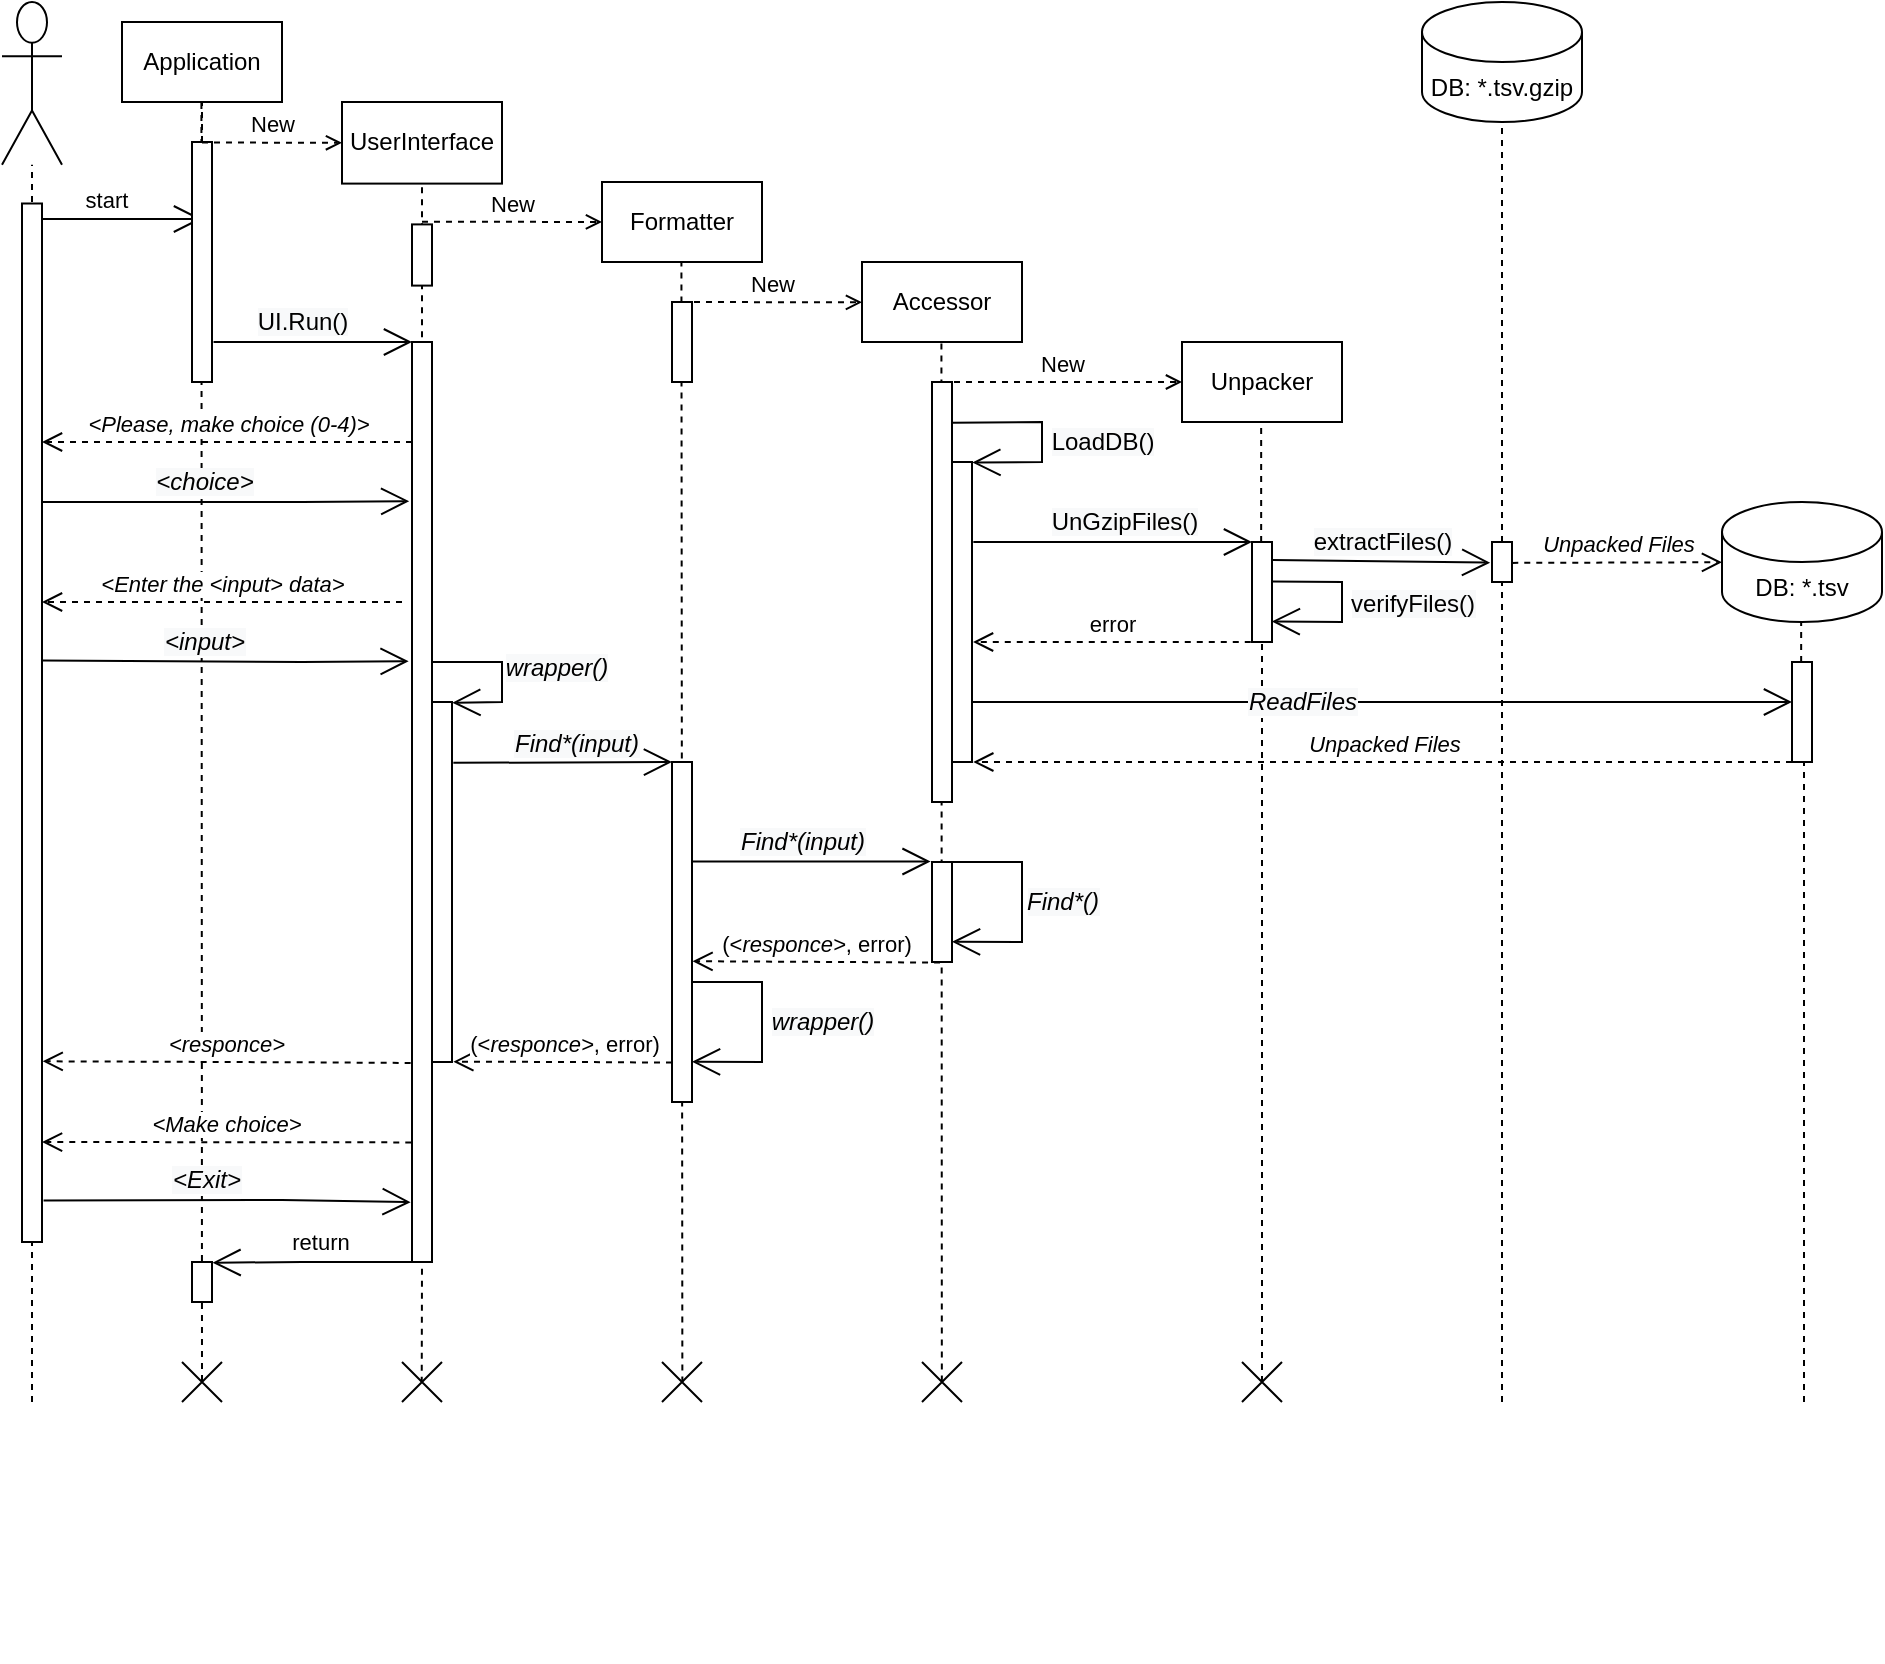 <mxfile version="20.5.3" type="device"><diagram id="kgpKYQtTHZ0yAKxKKP6v" name="Page-1"><mxGraphModel dx="1704" dy="729" grid="1" gridSize="10" guides="1" tooltips="1" connect="1" arrows="1" fold="1" page="1" pageScale="1" pageWidth="850" pageHeight="1100" math="0" shadow="0"><root><mxCell id="0"/><mxCell id="1" parent="0"/><mxCell id="r3PQ8u8xw6UdMDpeLEao-5" value="" style="group" parent="1" vertex="1" connectable="0"><mxGeometry x="10" y="10" width="30" height="620" as="geometry"/></mxCell><mxCell id="r3PQ8u8xw6UdMDpeLEao-3" value="" style="endArrow=none;dashed=1;html=1;rounded=0;" parent="r3PQ8u8xw6UdMDpeLEao-5" target="r3PQ8u8xw6UdMDpeLEao-1" edge="1"><mxGeometry width="50" height="50" relative="1" as="geometry"><mxPoint x="15" y="700" as="sourcePoint"/><mxPoint x="120" y="203.438" as="targetPoint"/></mxGeometry></mxCell><mxCell id="r3PQ8u8xw6UdMDpeLEao-1" value="" style="shape=umlActor;verticalLabelPosition=bottom;verticalAlign=top;html=1;outlineConnect=0;" parent="r3PQ8u8xw6UdMDpeLEao-5" vertex="1"><mxGeometry width="30" height="81.375" as="geometry"/></mxCell><mxCell id="iWbw-CY75pxOvuQ1NQPH-33" value="" style="endArrow=open;endFill=1;endSize=12;html=1;rounded=0;" edge="1" parent="r3PQ8u8xw6UdMDpeLEao-5"><mxGeometry width="160" relative="1" as="geometry"><mxPoint x="20" y="108.5" as="sourcePoint"/><mxPoint x="100" y="108.5" as="targetPoint"/></mxGeometry></mxCell><mxCell id="iWbw-CY75pxOvuQ1NQPH-34" value="start" style="edgeLabel;html=1;align=center;verticalAlign=middle;resizable=0;points=[];" vertex="1" connectable="0" parent="iWbw-CY75pxOvuQ1NQPH-33"><mxGeometry x="-0.196" y="2" relative="1" as="geometry"><mxPoint y="-8" as="offset"/></mxGeometry></mxCell><mxCell id="iWbw-CY75pxOvuQ1NQPH-36" value="" style="html=1;points=[];perimeter=orthogonalPerimeter;" vertex="1" parent="r3PQ8u8xw6UdMDpeLEao-5"><mxGeometry x="10" y="100.75" width="10" height="519.25" as="geometry"/></mxCell><mxCell id="r3PQ8u8xw6UdMDpeLEao-22" value="" style="group" parent="1" vertex="1" connectable="0"><mxGeometry x="860" y="300" width="80" height="540" as="geometry"/></mxCell><mxCell id="r3PQ8u8xw6UdMDpeLEao-21" value="" style="endArrow=none;dashed=1;html=1;rounded=0;startArrow=none;" parent="r3PQ8u8xw6UdMDpeLEao-22" source="r3PQ8u8xw6UdMDpeLEao-34" edge="1"><mxGeometry width="50" height="50" relative="1" as="geometry"><mxPoint x="49.58" y="460.0" as="sourcePoint"/><mxPoint x="49.58" y="20" as="targetPoint"/></mxGeometry></mxCell><mxCell id="r3PQ8u8xw6UdMDpeLEao-44" value="" style="group" parent="r3PQ8u8xw6UdMDpeLEao-22" vertex="1" connectable="0"><mxGeometry width="80" height="540" as="geometry"/></mxCell><mxCell id="r3PQ8u8xw6UdMDpeLEao-17" value="DB: *.tsv" style="shape=cylinder3;whiteSpace=wrap;html=1;boundedLbl=1;backgroundOutline=1;size=15;" parent="r3PQ8u8xw6UdMDpeLEao-44" vertex="1"><mxGeometry x="10" y="-40" width="80" height="60" as="geometry"/></mxCell><mxCell id="r3PQ8u8xw6UdMDpeLEao-34" value="" style="html=1;points=[];perimeter=orthogonalPerimeter;" parent="r3PQ8u8xw6UdMDpeLEao-44" vertex="1"><mxGeometry x="45" y="40" width="10" height="50" as="geometry"/></mxCell><mxCell id="r3PQ8u8xw6UdMDpeLEao-35" value="" style="endArrow=none;dashed=1;html=1;rounded=0;" parent="r3PQ8u8xw6UdMDpeLEao-44" target="r3PQ8u8xw6UdMDpeLEao-34" edge="1"><mxGeometry width="50" height="50" relative="1" as="geometry"><mxPoint x="51" y="410" as="sourcePoint"/><mxPoint x="849.58" y="40" as="targetPoint"/></mxGeometry></mxCell><mxCell id="r3PQ8u8xw6UdMDpeLEao-23" value="" style="group" parent="1" vertex="1" connectable="0"><mxGeometry x="720" y="70" width="80" height="530" as="geometry"/></mxCell><mxCell id="r3PQ8u8xw6UdMDpeLEao-33" value="" style="html=1;points=[];perimeter=orthogonalPerimeter;" parent="r3PQ8u8xw6UdMDpeLEao-23" vertex="1"><mxGeometry x="35" y="210" width="10" height="20" as="geometry"/></mxCell><mxCell id="r3PQ8u8xw6UdMDpeLEao-41" value="" style="endArrow=none;dashed=1;html=1;rounded=0;startArrow=none;" parent="r3PQ8u8xw6UdMDpeLEao-23" target="r3PQ8u8xw6UdMDpeLEao-33" edge="1"><mxGeometry width="50" height="50" relative="1" as="geometry"><mxPoint x="40" y="640" as="sourcePoint"/><mxPoint x="719.58" y="80" as="targetPoint"/></mxGeometry></mxCell><mxCell id="r3PQ8u8xw6UdMDpeLEao-26" value="" style="group" parent="1" vertex="1" connectable="0"><mxGeometry x="310" y="100" width="80" height="490" as="geometry"/></mxCell><mxCell id="r3PQ8u8xw6UdMDpeLEao-7" value="Formatter" style="rounded=0;whiteSpace=wrap;html=1;" parent="r3PQ8u8xw6UdMDpeLEao-26" vertex="1"><mxGeometry width="80" height="40" as="geometry"/></mxCell><mxCell id="r3PQ8u8xw6UdMDpeLEao-13" value="" style="endArrow=none;dashed=1;html=1;rounded=0;startArrow=none;exitX=0.509;exitY=0.51;exitDx=0;exitDy=0;exitPerimeter=0;" parent="r3PQ8u8xw6UdMDpeLEao-26" source="r3PQ8u8xw6UdMDpeLEao-50" edge="1"><mxGeometry width="50" height="50" relative="1" as="geometry"><mxPoint x="39.71" y="480" as="sourcePoint"/><mxPoint x="39.71" y="40" as="targetPoint"/></mxGeometry></mxCell><mxCell id="r3PQ8u8xw6UdMDpeLEao-28" value="" style="html=1;points=[];perimeter=orthogonalPerimeter;" parent="r3PQ8u8xw6UdMDpeLEao-26" vertex="1"><mxGeometry x="35" y="60" width="10" height="40" as="geometry"/></mxCell><mxCell id="iWbw-CY75pxOvuQ1NQPH-71" value="" style="html=1;points=[];perimeter=orthogonalPerimeter;" vertex="1" parent="r3PQ8u8xw6UdMDpeLEao-26"><mxGeometry x="35" y="290" width="10" height="170" as="geometry"/></mxCell><mxCell id="iWbw-CY75pxOvuQ1NQPH-89" value="" style="endArrow=open;endFill=1;endSize=12;html=1;rounded=0;entryX=1;entryY=0.798;entryDx=0;entryDy=0;entryPerimeter=0;" edge="1" parent="r3PQ8u8xw6UdMDpeLEao-26"><mxGeometry width="160" relative="1" as="geometry"><mxPoint x="45" y="400" as="sourcePoint"/><mxPoint x="45" y="439.9" as="targetPoint"/><Array as="points"><mxPoint x="80" y="400"/><mxPoint x="80" y="440"/></Array></mxGeometry></mxCell><mxCell id="iWbw-CY75pxOvuQ1NQPH-90" value="&lt;div style=&quot;text-align: left;&quot;&gt;&lt;span style=&quot;font-size: 12px; background-color: rgb(248, 249, 250);&quot;&gt;&lt;i&gt;wrapper()&lt;/i&gt;&lt;/span&gt;&lt;/div&gt;" style="edgeLabel;html=1;align=center;verticalAlign=middle;resizable=0;points=[];" vertex="1" connectable="0" parent="iWbw-CY75pxOvuQ1NQPH-89"><mxGeometry x="-0.197" relative="1" as="geometry"><mxPoint x="30" y="11" as="offset"/></mxGeometry></mxCell><mxCell id="iWbw-CY75pxOvuQ1NQPH-99" value="(&amp;lt;&lt;i&gt;responce&amp;gt;&lt;/i&gt;, error)" style="html=1;verticalAlign=bottom;endArrow=open;dashed=1;endSize=8;rounded=0;exitX=0.403;exitY=1.006;exitDx=0;exitDy=0;exitPerimeter=0;entryX=1.067;entryY=0.999;entryDx=0;entryDy=0;entryPerimeter=0;" edge="1" parent="r3PQ8u8xw6UdMDpeLEao-26" target="iWbw-CY75pxOvuQ1NQPH-81"><mxGeometry relative="1" as="geometry"><mxPoint x="35" y="440.304" as="sourcePoint"/><mxPoint x="-80" y="440.01" as="targetPoint"/><Array as="points"><mxPoint x="-14.03" y="439.998"/></Array></mxGeometry></mxCell><mxCell id="r3PQ8u8xw6UdMDpeLEao-61" value="New" style="html=1;verticalAlign=bottom;labelBackgroundColor=none;endArrow=open;endFill=0;dashed=1;rounded=0;" parent="1" edge="1"><mxGeometry width="160" relative="1" as="geometry"><mxPoint x="220" y="119.83" as="sourcePoint"/><mxPoint x="310" y="120" as="targetPoint"/></mxGeometry></mxCell><mxCell id="r3PQ8u8xw6UdMDpeLEao-63" value="New" style="html=1;verticalAlign=bottom;labelBackgroundColor=none;endArrow=open;endFill=0;dashed=1;rounded=0;" parent="1" edge="1"><mxGeometry width="160" relative="1" as="geometry"><mxPoint x="350" y="160" as="sourcePoint"/><mxPoint x="440" y="160.17" as="targetPoint"/></mxGeometry></mxCell><mxCell id="r3PQ8u8xw6UdMDpeLEao-64" value="" style="group" parent="1" vertex="1" connectable="0"><mxGeometry x="440" y="140" width="120" height="490" as="geometry"/></mxCell><mxCell id="r3PQ8u8xw6UdMDpeLEao-25" value="" style="group" parent="r3PQ8u8xw6UdMDpeLEao-64" vertex="1" connectable="0"><mxGeometry width="120" height="480" as="geometry"/></mxCell><mxCell id="r3PQ8u8xw6UdMDpeLEao-8" value="Accessor" style="rounded=0;whiteSpace=wrap;html=1;" parent="r3PQ8u8xw6UdMDpeLEao-25" vertex="1"><mxGeometry width="80" height="40" as="geometry"/></mxCell><mxCell id="r3PQ8u8xw6UdMDpeLEao-14" value="" style="endArrow=none;dashed=1;html=1;rounded=0;startArrow=none;exitX=0.496;exitY=0.486;exitDx=0;exitDy=0;exitPerimeter=0;" parent="r3PQ8u8xw6UdMDpeLEao-25" edge="1" source="r3PQ8u8xw6UdMDpeLEao-55"><mxGeometry width="50" height="50" relative="1" as="geometry"><mxPoint x="40" y="400" as="sourcePoint"/><mxPoint x="39.71" y="40" as="targetPoint"/></mxGeometry></mxCell><mxCell id="r3PQ8u8xw6UdMDpeLEao-29" value="" style="html=1;points=[];perimeter=orthogonalPerimeter;" parent="r3PQ8u8xw6UdMDpeLEao-25" vertex="1"><mxGeometry x="35" y="60" width="10" height="210" as="geometry"/></mxCell><mxCell id="iWbw-CY75pxOvuQ1NQPH-22" value="" style="group" vertex="1" connectable="0" parent="r3PQ8u8xw6UdMDpeLEao-25"><mxGeometry x="45" y="80" width="45" height="170" as="geometry"/></mxCell><mxCell id="r3PQ8u8xw6UdMDpeLEao-77" value="" style="html=1;points=[];perimeter=orthogonalPerimeter;" parent="iWbw-CY75pxOvuQ1NQPH-22" vertex="1"><mxGeometry y="20" width="10" height="150" as="geometry"/></mxCell><mxCell id="r3PQ8u8xw6UdMDpeLEao-75" value="" style="endArrow=open;endFill=1;endSize=12;html=1;rounded=0;exitX=1;exitY=0.097;exitDx=0;exitDy=0;exitPerimeter=0;entryX=1.019;entryY=0.002;entryDx=0;entryDy=0;entryPerimeter=0;" parent="iWbw-CY75pxOvuQ1NQPH-22" source="r3PQ8u8xw6UdMDpeLEao-29" target="r3PQ8u8xw6UdMDpeLEao-77" edge="1"><mxGeometry width="160" relative="1" as="geometry"><mxPoint x="5.0" y="-5.684e-14" as="sourcePoint"/><mxPoint x="15" y="30" as="targetPoint"/><Array as="points"><mxPoint x="45"/><mxPoint x="45" y="20"/></Array></mxGeometry></mxCell><mxCell id="r3PQ8u8xw6UdMDpeLEao-76" value="&lt;span style=&quot;font-size: 12px; text-align: left; background-color: rgb(248, 249, 250);&quot;&gt;LoadDB()&lt;/span&gt;" style="edgeLabel;html=1;align=center;verticalAlign=middle;resizable=0;points=[];" parent="r3PQ8u8xw6UdMDpeLEao-75" vertex="1" connectable="0"><mxGeometry x="-0.197" relative="1" as="geometry"><mxPoint x="35" y="10" as="offset"/></mxGeometry></mxCell><mxCell id="iWbw-CY75pxOvuQ1NQPH-83" value="" style="html=1;points=[];perimeter=orthogonalPerimeter;" vertex="1" parent="r3PQ8u8xw6UdMDpeLEao-25"><mxGeometry x="35" y="300" width="10" height="50" as="geometry"/></mxCell><mxCell id="iWbw-CY75pxOvuQ1NQPH-85" value="" style="endArrow=open;endFill=1;endSize=12;html=1;rounded=0;entryX=1;entryY=0.798;entryDx=0;entryDy=0;entryPerimeter=0;" edge="1" parent="r3PQ8u8xw6UdMDpeLEao-25" target="iWbw-CY75pxOvuQ1NQPH-83"><mxGeometry width="160" relative="1" as="geometry"><mxPoint x="45" y="300" as="sourcePoint"/><mxPoint x="89.96" y="380.26" as="targetPoint"/><Array as="points"><mxPoint x="80" y="300"/><mxPoint x="80" y="340"/></Array></mxGeometry></mxCell><mxCell id="iWbw-CY75pxOvuQ1NQPH-86" value="&lt;span style=&quot;font-size: 12px; text-align: left; background-color: rgb(248, 249, 250);&quot;&gt;&lt;i&gt;Find*()&lt;/i&gt;&lt;/span&gt;" style="edgeLabel;html=1;align=center;verticalAlign=middle;resizable=0;points=[];" vertex="1" connectable="0" parent="iWbw-CY75pxOvuQ1NQPH-85"><mxGeometry x="-0.197" relative="1" as="geometry"><mxPoint x="20" y="11" as="offset"/></mxGeometry></mxCell><mxCell id="r3PQ8u8xw6UdMDpeLEao-65" value="" style="group" parent="1" vertex="1" connectable="0"><mxGeometry x="600" y="180" width="80" height="530" as="geometry"/></mxCell><mxCell id="r3PQ8u8xw6UdMDpeLEao-24" value="" style="group" parent="r3PQ8u8xw6UdMDpeLEao-65" vertex="1" connectable="0"><mxGeometry width="80" height="480" as="geometry"/></mxCell><mxCell id="r3PQ8u8xw6UdMDpeLEao-9" value="Unpacker" style="rounded=0;whiteSpace=wrap;html=1;" parent="r3PQ8u8xw6UdMDpeLEao-24" vertex="1"><mxGeometry width="80" height="40" as="geometry"/></mxCell><mxCell id="r3PQ8u8xw6UdMDpeLEao-15" value="" style="endArrow=none;dashed=1;html=1;rounded=0;startArrow=none;" parent="r3PQ8u8xw6UdMDpeLEao-24" source="r3PQ8u8xw6UdMDpeLEao-31" edge="1"><mxGeometry width="50" height="50" relative="1" as="geometry"><mxPoint x="39.58" y="480" as="sourcePoint"/><mxPoint x="39.58" y="40" as="targetPoint"/></mxGeometry></mxCell><mxCell id="r3PQ8u8xw6UdMDpeLEao-31" value="" style="html=1;points=[];perimeter=orthogonalPerimeter;" parent="r3PQ8u8xw6UdMDpeLEao-24" vertex="1"><mxGeometry x="35" y="100" width="10" height="50" as="geometry"/></mxCell><mxCell id="r3PQ8u8xw6UdMDpeLEao-32" value="" style="endArrow=none;dashed=1;html=1;rounded=0;" parent="r3PQ8u8xw6UdMDpeLEao-24" target="r3PQ8u8xw6UdMDpeLEao-31" edge="1"><mxGeometry width="50" height="50" relative="1" as="geometry"><mxPoint x="40" y="520" as="sourcePoint"/><mxPoint x="599.58" y="80" as="targetPoint"/></mxGeometry></mxCell><mxCell id="r3PQ8u8xw6UdMDpeLEao-86" value="" style="endArrow=open;endFill=1;endSize=12;html=1;rounded=0;exitX=1.078;exitY=0.123;exitDx=0;exitDy=0;exitPerimeter=0;entryX=0.99;entryY=0.794;entryDx=0;entryDy=0;entryPerimeter=0;" parent="r3PQ8u8xw6UdMDpeLEao-24" target="r3PQ8u8xw6UdMDpeLEao-31" edge="1"><mxGeometry width="160" relative="1" as="geometry"><mxPoint x="45" y="119.72" as="sourcePoint"/><mxPoint x="54.41" y="140.28" as="targetPoint"/><Array as="points"><mxPoint x="80" y="120"/><mxPoint x="80" y="140"/></Array></mxGeometry></mxCell><mxCell id="r3PQ8u8xw6UdMDpeLEao-87" value="&lt;span style=&quot;font-size: 12px; text-align: left; background-color: rgb(248, 249, 250);&quot;&gt;verifyFiles()&lt;/span&gt;" style="edgeLabel;html=1;align=center;verticalAlign=middle;resizable=0;points=[];" parent="r3PQ8u8xw6UdMDpeLEao-86" vertex="1" connectable="0"><mxGeometry x="-0.197" relative="1" as="geometry"><mxPoint x="35" y="10" as="offset"/></mxGeometry></mxCell><mxCell id="r3PQ8u8xw6UdMDpeLEao-56" value="" style="shape=umlDestroy;" parent="r3PQ8u8xw6UdMDpeLEao-65" vertex="1"><mxGeometry x="30" y="510" width="20" height="20" as="geometry"/></mxCell><mxCell id="r3PQ8u8xw6UdMDpeLEao-66" value="New" style="html=1;verticalAlign=bottom;labelBackgroundColor=none;endArrow=open;endFill=0;dashed=1;rounded=0;entryX=0;entryY=0.5;entryDx=0;entryDy=0;" parent="1" target="r3PQ8u8xw6UdMDpeLEao-9" edge="1"><mxGeometry width="160" relative="1" as="geometry"><mxPoint x="480" y="200" as="sourcePoint"/><mxPoint x="570" y="200.17" as="targetPoint"/></mxGeometry></mxCell><mxCell id="r3PQ8u8xw6UdMDpeLEao-69" value="error" style="html=1;verticalAlign=bottom;endArrow=open;dashed=1;endSize=8;rounded=0;entryX=1.051;entryY=0.6;entryDx=0;entryDy=0;entryPerimeter=0;exitX=-0.061;exitY=1;exitDx=0;exitDy=0;exitPerimeter=0;" parent="1" target="r3PQ8u8xw6UdMDpeLEao-77" edge="1" source="r3PQ8u8xw6UdMDpeLEao-31"><mxGeometry relative="1" as="geometry"><mxPoint x="630" y="320" as="sourcePoint"/><mxPoint x="500" y="320" as="targetPoint"/></mxGeometry></mxCell><mxCell id="r3PQ8u8xw6UdMDpeLEao-67" value="" style="endArrow=open;endFill=1;endSize=12;html=1;rounded=0;exitX=1.067;exitY=0.267;exitDx=0;exitDy=0;exitPerimeter=0;" parent="1" source="r3PQ8u8xw6UdMDpeLEao-77" target="r3PQ8u8xw6UdMDpeLEao-31" edge="1"><mxGeometry width="160" relative="1" as="geometry"><mxPoint x="500" y="260" as="sourcePoint"/><mxPoint x="645" y="230" as="targetPoint"/><Array as="points"><mxPoint x="570" y="280"/></Array></mxGeometry></mxCell><mxCell id="r3PQ8u8xw6UdMDpeLEao-68" value="&lt;span style=&quot;font-size: 12px; text-align: left; background-color: rgb(248, 249, 250);&quot;&gt;UnGzipFiles()&lt;/span&gt;" style="edgeLabel;html=1;align=center;verticalAlign=middle;resizable=0;points=[];" parent="r3PQ8u8xw6UdMDpeLEao-67" vertex="1" connectable="0"><mxGeometry x="-0.197" relative="1" as="geometry"><mxPoint x="19" y="-10" as="offset"/></mxGeometry></mxCell><mxCell id="r3PQ8u8xw6UdMDpeLEao-79" value="" style="endArrow=open;endFill=1;endSize=12;html=1;rounded=0;exitX=0.99;exitY=0.8;exitDx=0;exitDy=0;exitPerimeter=0;" parent="1" target="r3PQ8u8xw6UdMDpeLEao-34" edge="1" source="r3PQ8u8xw6UdMDpeLEao-77"><mxGeometry width="160" relative="1" as="geometry"><mxPoint x="500" y="360" as="sourcePoint"/><mxPoint x="790" y="360" as="targetPoint"/></mxGeometry></mxCell><mxCell id="r3PQ8u8xw6UdMDpeLEao-80" value="&lt;span style=&quot;font-size: 12px; text-align: left; background-color: rgb(248, 249, 250);&quot;&gt;&lt;i&gt;ReadFiles&lt;/i&gt;&lt;/span&gt;" style="edgeLabel;html=1;align=center;verticalAlign=middle;resizable=0;points=[];" parent="r3PQ8u8xw6UdMDpeLEao-79" vertex="1" connectable="0"><mxGeometry x="-0.197" relative="1" as="geometry"><mxPoint as="offset"/></mxGeometry></mxCell><mxCell id="r3PQ8u8xw6UdMDpeLEao-81" value="" style="endArrow=open;endFill=1;endSize=12;html=1;rounded=0;entryX=-0.092;entryY=0.516;entryDx=0;entryDy=0;entryPerimeter=0;exitX=1.029;exitY=0.179;exitDx=0;exitDy=0;exitPerimeter=0;" parent="1" source="r3PQ8u8xw6UdMDpeLEao-31" target="r3PQ8u8xw6UdMDpeLEao-33" edge="1"><mxGeometry width="160" relative="1" as="geometry"><mxPoint x="650" y="290" as="sourcePoint"/><mxPoint x="750" y="270" as="targetPoint"/></mxGeometry></mxCell><mxCell id="r3PQ8u8xw6UdMDpeLEao-82" value="&lt;span style=&quot;font-size: 12px; text-align: left; background-color: rgb(248, 249, 250);&quot;&gt;extractFiles()&lt;/span&gt;" style="edgeLabel;html=1;align=center;verticalAlign=middle;resizable=0;points=[];" parent="r3PQ8u8xw6UdMDpeLEao-81" vertex="1" connectable="0"><mxGeometry x="-0.197" relative="1" as="geometry"><mxPoint x="11" y="-10" as="offset"/></mxGeometry></mxCell><mxCell id="r3PQ8u8xw6UdMDpeLEao-83" value="&lt;i&gt;Unpacked Files&lt;/i&gt;" style="html=1;verticalAlign=bottom;endArrow=open;dashed=1;endSize=8;rounded=0;exitX=1.014;exitY=0.522;exitDx=0;exitDy=0;exitPerimeter=0;" parent="1" source="r3PQ8u8xw6UdMDpeLEao-33" target="r3PQ8u8xw6UdMDpeLEao-17" edge="1"><mxGeometry relative="1" as="geometry"><mxPoint x="824.83" y="314.91" as="sourcePoint"/><mxPoint x="680.0" y="314.83" as="targetPoint"/></mxGeometry></mxCell><mxCell id="iWbw-CY75pxOvuQ1NQPH-5" value="" style="group" vertex="1" connectable="0" parent="1"><mxGeometry x="70" y="30" width="90" height="680" as="geometry"/></mxCell><mxCell id="iWbw-CY75pxOvuQ1NQPH-6" value="" style="group" vertex="1" connectable="0" parent="iWbw-CY75pxOvuQ1NQPH-5"><mxGeometry width="90" height="680" as="geometry"/></mxCell><mxCell id="iWbw-CY75pxOvuQ1NQPH-19" value="" style="group" vertex="1" connectable="0" parent="iWbw-CY75pxOvuQ1NQPH-6"><mxGeometry y="-10" width="90" height="690" as="geometry"/></mxCell><mxCell id="iWbw-CY75pxOvuQ1NQPH-17" value="" style="group" vertex="1" connectable="0" parent="iWbw-CY75pxOvuQ1NQPH-19"><mxGeometry width="90" height="690" as="geometry"/></mxCell><mxCell id="iWbw-CY75pxOvuQ1NQPH-15" value="" style="endArrow=none;dashed=1;html=1;rounded=0;startArrow=none;exitX=0.5;exitY=0.478;exitDx=0;exitDy=0;exitPerimeter=0;" edge="1" parent="iWbw-CY75pxOvuQ1NQPH-17" source="iWbw-CY75pxOvuQ1NQPH-93"><mxGeometry width="50" height="50" relative="1" as="geometry"><mxPoint x="40" y="680" as="sourcePoint"/><mxPoint x="39.71" y="40" as="targetPoint"/></mxGeometry></mxCell><mxCell id="iWbw-CY75pxOvuQ1NQPH-7" value="Application" style="rounded=0;whiteSpace=wrap;html=1;" vertex="1" parent="iWbw-CY75pxOvuQ1NQPH-17"><mxGeometry width="80" height="40" as="geometry"/></mxCell><mxCell id="iWbw-CY75pxOvuQ1NQPH-8" value="" style="endArrow=none;dashed=1;html=1;rounded=0;startArrow=none;" edge="1" parent="iWbw-CY75pxOvuQ1NQPH-17" target="iWbw-CY75pxOvuQ1NQPH-7"><mxGeometry width="50" height="50" relative="1" as="geometry"><mxPoint x="40" y="60" as="sourcePoint"/><mxPoint x="80" y="110" as="targetPoint"/></mxGeometry></mxCell><mxCell id="iWbw-CY75pxOvuQ1NQPH-35" value="&lt;i&gt;&amp;lt;Please, make choice (0-4)&amp;gt;&lt;/i&gt;" style="html=1;verticalAlign=bottom;endArrow=open;dashed=1;endSize=8;rounded=0;" edge="1" parent="iWbw-CY75pxOvuQ1NQPH-17" source="iWbw-CY75pxOvuQ1NQPH-23"><mxGeometry relative="1" as="geometry"><mxPoint x="140" y="210" as="sourcePoint"/><mxPoint x="-40" y="210" as="targetPoint"/><Array as="points"><mxPoint x="20" y="210"/></Array></mxGeometry></mxCell><mxCell id="iWbw-CY75pxOvuQ1NQPH-58" value="" style="group" vertex="1" connectable="0" parent="iWbw-CY75pxOvuQ1NQPH-17"><mxGeometry x="35" y="60" width="55" height="120" as="geometry"/></mxCell><mxCell id="iWbw-CY75pxOvuQ1NQPH-59" value="" style="html=1;points=[];perimeter=orthogonalPerimeter;" vertex="1" parent="iWbw-CY75pxOvuQ1NQPH-58"><mxGeometry width="10" height="120" as="geometry"/></mxCell><mxCell id="iWbw-CY75pxOvuQ1NQPH-73" value="&lt;i&gt;&amp;lt;Enter the &amp;lt;input&amp;gt; data&amp;gt;&lt;/i&gt;" style="html=1;verticalAlign=bottom;endArrow=open;dashed=1;endSize=8;rounded=0;" edge="1" parent="iWbw-CY75pxOvuQ1NQPH-17"><mxGeometry relative="1" as="geometry"><mxPoint x="140" y="290" as="sourcePoint"/><mxPoint x="-40" y="290" as="targetPoint"/><Array as="points"><mxPoint x="20" y="290"/></Array></mxGeometry></mxCell><mxCell id="iWbw-CY75pxOvuQ1NQPH-93" value="" style="shape=umlDestroy;" vertex="1" parent="iWbw-CY75pxOvuQ1NQPH-17"><mxGeometry x="30" y="670" width="20" height="20" as="geometry"/></mxCell><mxCell id="iWbw-CY75pxOvuQ1NQPH-107" value="&lt;i&gt;&amp;lt;responce&amp;gt;&lt;/i&gt;" style="html=1;verticalAlign=bottom;endArrow=open;dashed=1;endSize=8;rounded=0;exitX=0.403;exitY=1.006;exitDx=0;exitDy=0;exitPerimeter=0;entryX=1.033;entryY=0.826;entryDx=0;entryDy=0;entryPerimeter=0;" edge="1" parent="iWbw-CY75pxOvuQ1NQPH-17" target="iWbw-CY75pxOvuQ1NQPH-36"><mxGeometry relative="1" as="geometry"><mxPoint x="144.33" y="520.484" as="sourcePoint"/><mxPoint x="35.0" y="520" as="targetPoint"/><Array as="points"><mxPoint x="95.3" y="520.178"/></Array></mxGeometry></mxCell><mxCell id="iWbw-CY75pxOvuQ1NQPH-96" value="" style="html=1;points=[];perimeter=orthogonalPerimeter;" vertex="1" parent="iWbw-CY75pxOvuQ1NQPH-17"><mxGeometry x="35" y="620" width="10" height="20" as="geometry"/></mxCell><mxCell id="iWbw-CY75pxOvuQ1NQPH-20" value="&lt;i&gt;Unpacked Files&lt;/i&gt;" style="html=1;verticalAlign=bottom;endArrow=open;dashed=1;endSize=8;rounded=0;entryX=1.063;entryY=1;entryDx=0;entryDy=0;entryPerimeter=0;" edge="1" parent="1" source="r3PQ8u8xw6UdMDpeLEao-34" target="r3PQ8u8xw6UdMDpeLEao-77"><mxGeometry relative="1" as="geometry"><mxPoint x="670.0" y="420.32" as="sourcePoint"/><mxPoint x="510" y="390" as="targetPoint"/><Array as="points"><mxPoint x="600" y="390"/></Array></mxGeometry></mxCell><mxCell id="iWbw-CY75pxOvuQ1NQPH-37" value="" style="endArrow=open;endFill=1;endSize=12;html=1;rounded=0;entryX=-0.14;entryY=0.173;entryDx=0;entryDy=0;entryPerimeter=0;" edge="1" parent="1" target="iWbw-CY75pxOvuQ1NQPH-23"><mxGeometry width="160" relative="1" as="geometry"><mxPoint x="30" y="260" as="sourcePoint"/><mxPoint x="100" y="160" as="targetPoint"/><Array as="points"><mxPoint x="160" y="260"/></Array></mxGeometry></mxCell><mxCell id="iWbw-CY75pxOvuQ1NQPH-38" value="&lt;div style=&quot;text-align: left;&quot;&gt;&lt;span style=&quot;font-size: 12px; background-color: rgb(248, 249, 250);&quot;&gt;&lt;i&gt;&amp;lt;choice&amp;gt;&lt;/i&gt;&lt;/span&gt;&lt;/div&gt;" style="edgeLabel;html=1;align=center;verticalAlign=middle;resizable=0;points=[];" vertex="1" connectable="0" parent="iWbw-CY75pxOvuQ1NQPH-37"><mxGeometry x="-0.197" relative="1" as="geometry"><mxPoint x="7" y="-10" as="offset"/></mxGeometry></mxCell><mxCell id="iWbw-CY75pxOvuQ1NQPH-60" value="" style="endArrow=open;endFill=1;endSize=12;html=1;rounded=0;exitX=1.077;exitY=0.833;exitDx=0;exitDy=0;exitPerimeter=0;" edge="1" parent="1" source="iWbw-CY75pxOvuQ1NQPH-59" target="iWbw-CY75pxOvuQ1NQPH-23"><mxGeometry width="160" relative="1" as="geometry"><mxPoint x="120" y="120" as="sourcePoint"/><mxPoint x="220" y="251.429" as="targetPoint"/><Array as="points"><mxPoint x="140" y="180"/></Array></mxGeometry></mxCell><mxCell id="iWbw-CY75pxOvuQ1NQPH-61" value="&lt;span style=&quot;font-size: 12px; text-align: left; background-color: rgb(248, 249, 250);&quot;&gt;UI.Run()&lt;/span&gt;" style="edgeLabel;html=1;align=center;verticalAlign=middle;resizable=0;points=[];" vertex="1" connectable="0" parent="iWbw-CY75pxOvuQ1NQPH-60"><mxGeometry x="-0.197" relative="1" as="geometry"><mxPoint x="4" y="-10" as="offset"/></mxGeometry></mxCell><mxCell id="iWbw-CY75pxOvuQ1NQPH-69" value="" style="endArrow=open;endFill=1;endSize=12;html=1;rounded=0;exitX=1.067;exitY=0.169;exitDx=0;exitDy=0;exitPerimeter=0;" edge="1" parent="1" source="iWbw-CY75pxOvuQ1NQPH-81"><mxGeometry width="160" relative="1" as="geometry"><mxPoint x="240" y="390" as="sourcePoint"/><mxPoint x="345" y="390" as="targetPoint"/><Array as="points"/></mxGeometry></mxCell><mxCell id="iWbw-CY75pxOvuQ1NQPH-70" value="&lt;div style=&quot;text-align: left;&quot;&gt;&lt;span style=&quot;font-size: 12px; background-color: rgb(248, 249, 250);&quot;&gt;&lt;i&gt;Find*(input)&lt;/i&gt;&lt;/span&gt;&lt;/div&gt;" style="edgeLabel;html=1;align=center;verticalAlign=middle;resizable=0;points=[];" vertex="1" connectable="0" parent="iWbw-CY75pxOvuQ1NQPH-69"><mxGeometry x="-0.197" relative="1" as="geometry"><mxPoint x="17" y="-10" as="offset"/></mxGeometry></mxCell><mxCell id="iWbw-CY75pxOvuQ1NQPH-76" value="" style="endArrow=open;endFill=1;endSize=12;html=1;rounded=0;entryX=-0.167;entryY=0.347;entryDx=0;entryDy=0;entryPerimeter=0;exitX=1.04;exitY=0.44;exitDx=0;exitDy=0;exitPerimeter=0;" edge="1" parent="1" source="iWbw-CY75pxOvuQ1NQPH-36" target="iWbw-CY75pxOvuQ1NQPH-23"><mxGeometry width="160" relative="1" as="geometry"><mxPoint x="30" y="330.83" as="sourcePoint"/><mxPoint x="214.2" y="330.0" as="targetPoint"/><Array as="points"><mxPoint x="160" y="340"/></Array></mxGeometry></mxCell><mxCell id="iWbw-CY75pxOvuQ1NQPH-77" value="&lt;div style=&quot;text-align: left;&quot;&gt;&lt;span style=&quot;font-size: 12px; background-color: rgb(248, 249, 250);&quot;&gt;&lt;i&gt;&amp;lt;input&amp;gt;&lt;/i&gt;&lt;/span&gt;&lt;/div&gt;" style="edgeLabel;html=1;align=center;verticalAlign=middle;resizable=0;points=[];" vertex="1" connectable="0" parent="iWbw-CY75pxOvuQ1NQPH-76"><mxGeometry x="-0.197" relative="1" as="geometry"><mxPoint x="7" y="-10" as="offset"/></mxGeometry></mxCell><mxCell id="iWbw-CY75pxOvuQ1NQPH-78" value="" style="endArrow=open;endFill=1;endSize=12;html=1;rounded=0;entryX=-0.07;entryY=-0.005;entryDx=0;entryDy=0;entryPerimeter=0;" edge="1" parent="1" source="iWbw-CY75pxOvuQ1NQPH-71"><mxGeometry width="160" relative="1" as="geometry"><mxPoint x="360" y="440.0" as="sourcePoint"/><mxPoint x="474.3" y="439.75" as="targetPoint"/><Array as="points"/></mxGeometry></mxCell><mxCell id="iWbw-CY75pxOvuQ1NQPH-79" value="&lt;div style=&quot;text-align: left;&quot;&gt;&lt;span style=&quot;font-size: 12px; background-color: rgb(248, 249, 250);&quot;&gt;&lt;i&gt;Find*(input)&lt;/i&gt;&lt;/span&gt;&lt;/div&gt;" style="edgeLabel;html=1;align=center;verticalAlign=middle;resizable=0;points=[];" vertex="1" connectable="0" parent="iWbw-CY75pxOvuQ1NQPH-78"><mxGeometry x="-0.197" relative="1" as="geometry"><mxPoint x="7" y="-10" as="offset"/></mxGeometry></mxCell><mxCell id="iWbw-CY75pxOvuQ1NQPH-80" value="(&amp;lt;&lt;i&gt;responce&amp;gt;&lt;/i&gt;, error)" style="html=1;verticalAlign=bottom;endArrow=open;dashed=1;endSize=8;rounded=0;entryX=1.026;entryY=0.586;entryDx=0;entryDy=0;entryPerimeter=0;exitX=0.403;exitY=1.006;exitDx=0;exitDy=0;exitPerimeter=0;" edge="1" parent="1" target="iWbw-CY75pxOvuQ1NQPH-71"><mxGeometry relative="1" as="geometry"><mxPoint x="479.03" y="490.3" as="sourcePoint"/><mxPoint x="360" y="520" as="targetPoint"/><Array as="points"><mxPoint x="430" y="490"/></Array></mxGeometry></mxCell><mxCell id="r3PQ8u8xw6UdMDpeLEao-16" value="DB: *.tsv.gzip" style="shape=cylinder3;whiteSpace=wrap;html=1;boundedLbl=1;backgroundOutline=1;size=15;" parent="1" vertex="1"><mxGeometry x="720" y="10" width="80" height="60" as="geometry"/></mxCell><mxCell id="r3PQ8u8xw6UdMDpeLEao-20" value="" style="endArrow=none;dashed=1;html=1;rounded=0;startArrow=none;" parent="1" source="r3PQ8u8xw6UdMDpeLEao-33" edge="1" target="r3PQ8u8xw6UdMDpeLEao-16"><mxGeometry width="50" height="50" relative="1" as="geometry"><mxPoint x="759.58" y="570.0" as="sourcePoint"/><mxPoint x="759.58" y="130" as="targetPoint"/></mxGeometry></mxCell><mxCell id="iWbw-CY75pxOvuQ1NQPH-94" value="" style="endArrow=open;endFill=1;endSize=12;html=1;rounded=0;exitX=0.333;exitY=1;exitDx=0;exitDy=0;exitPerimeter=0;entryX=1.028;entryY=0.018;entryDx=0;entryDy=0;entryPerimeter=0;" edge="1" parent="1" source="iWbw-CY75pxOvuQ1NQPH-23" target="iWbw-CY75pxOvuQ1NQPH-96"><mxGeometry width="160" relative="1" as="geometry"><mxPoint x="200" y="710" as="sourcePoint"/><mxPoint x="120" y="710" as="targetPoint"/><Array as="points"><mxPoint x="190" y="640"/><mxPoint x="160" y="640"/></Array></mxGeometry></mxCell><mxCell id="iWbw-CY75pxOvuQ1NQPH-95" value="&lt;div style=&quot;text-align: left;&quot;&gt;&lt;br&gt;&lt;/div&gt;" style="edgeLabel;html=1;align=center;verticalAlign=middle;resizable=0;points=[];" vertex="1" connectable="0" parent="iWbw-CY75pxOvuQ1NQPH-94"><mxGeometry x="-0.197" relative="1" as="geometry"><mxPoint x="7" y="-10" as="offset"/></mxGeometry></mxCell><mxCell id="iWbw-CY75pxOvuQ1NQPH-98" value="return" style="edgeLabel;html=1;align=center;verticalAlign=middle;resizable=0;points=[];" vertex="1" connectable="0" parent="iWbw-CY75pxOvuQ1NQPH-94"><mxGeometry x="-0.155" relative="1" as="geometry"><mxPoint x="-6" y="-10" as="offset"/></mxGeometry></mxCell><mxCell id="iWbw-CY75pxOvuQ1NQPH-103" value="" style="group" vertex="1" connectable="0" parent="1"><mxGeometry x="180" y="60" width="90" height="580" as="geometry"/></mxCell><mxCell id="r3PQ8u8xw6UdMDpeLEao-48" value="" style="group" parent="iWbw-CY75pxOvuQ1NQPH-103" vertex="1" connectable="0"><mxGeometry width="90" height="580" as="geometry"/></mxCell><mxCell id="r3PQ8u8xw6UdMDpeLEao-11" value="" style="group" parent="r3PQ8u8xw6UdMDpeLEao-48" vertex="1" connectable="0"><mxGeometry width="90" height="580" as="geometry"/></mxCell><mxCell id="r3PQ8u8xw6UdMDpeLEao-6" value="UserInterface" style="rounded=0;whiteSpace=wrap;html=1;" parent="r3PQ8u8xw6UdMDpeLEao-11" vertex="1"><mxGeometry width="80" height="40.8" as="geometry"/></mxCell><mxCell id="r3PQ8u8xw6UdMDpeLEao-10" value="" style="endArrow=none;dashed=1;html=1;rounded=0;" parent="r3PQ8u8xw6UdMDpeLEao-11" target="r3PQ8u8xw6UdMDpeLEao-6" edge="1"><mxGeometry width="50" height="50" relative="1" as="geometry"><mxPoint x="40" y="489.6" as="sourcePoint"/><mxPoint x="80" y="112.2" as="targetPoint"/></mxGeometry></mxCell><mxCell id="iWbw-CY75pxOvuQ1NQPH-11" value="New" style="html=1;verticalAlign=bottom;labelBackgroundColor=none;endArrow=open;endFill=0;dashed=1;rounded=0;" edge="1" parent="r3PQ8u8xw6UdMDpeLEao-11"><mxGeometry width="160" relative="1" as="geometry"><mxPoint x="-70" y="20.257" as="sourcePoint"/><mxPoint y="20.4" as="targetPoint"/></mxGeometry></mxCell><mxCell id="iWbw-CY75pxOvuQ1NQPH-54" value="" style="group" vertex="1" connectable="0" parent="r3PQ8u8xw6UdMDpeLEao-11"><mxGeometry x="35" y="61.2" width="55" height="30.6" as="geometry"/></mxCell><mxCell id="iWbw-CY75pxOvuQ1NQPH-55" value="" style="html=1;points=[];perimeter=orthogonalPerimeter;" vertex="1" parent="iWbw-CY75pxOvuQ1NQPH-54"><mxGeometry width="10" height="30.6" as="geometry"/></mxCell><mxCell id="iWbw-CY75pxOvuQ1NQPH-53" value="" style="group" vertex="1" connectable="0" parent="r3PQ8u8xw6UdMDpeLEao-11"><mxGeometry x="35" y="120" width="34.75" height="460" as="geometry"/></mxCell><mxCell id="iWbw-CY75pxOvuQ1NQPH-23" value="" style="html=1;points=[];perimeter=orthogonalPerimeter;" vertex="1" parent="iWbw-CY75pxOvuQ1NQPH-53"><mxGeometry width="10" height="460" as="geometry"/></mxCell><mxCell id="iWbw-CY75pxOvuQ1NQPH-45" value="" style="endArrow=open;endFill=1;endSize=12;html=1;rounded=0;entryX=1.017;entryY=0.002;entryDx=0;entryDy=0;entryPerimeter=0;" edge="1" parent="iWbw-CY75pxOvuQ1NQPH-53" source="iWbw-CY75pxOvuQ1NQPH-23" target="iWbw-CY75pxOvuQ1NQPH-81"><mxGeometry width="160" relative="1" as="geometry"><mxPoint x="10" y="177.269" as="sourcePoint"/><mxPoint x="10" y="265.903" as="targetPoint"/><Array as="points"><mxPoint x="45" y="160"/><mxPoint x="45" y="180"/></Array></mxGeometry></mxCell><mxCell id="iWbw-CY75pxOvuQ1NQPH-46" value="&lt;span style=&quot;font-size: 12px; text-align: left; background-color: rgb(248, 249, 250);&quot;&gt;&lt;i&gt;wrapper()&lt;/i&gt;&lt;/span&gt;" style="edgeLabel;html=1;align=center;verticalAlign=middle;resizable=0;points=[];" vertex="1" connectable="0" parent="iWbw-CY75pxOvuQ1NQPH-45"><mxGeometry x="-0.197" relative="1" as="geometry"><mxPoint x="30" y="3" as="offset"/></mxGeometry></mxCell><mxCell id="iWbw-CY75pxOvuQ1NQPH-81" value="" style="html=1;points=[];perimeter=orthogonalPerimeter;" vertex="1" parent="iWbw-CY75pxOvuQ1NQPH-53"><mxGeometry x="10" y="180" width="10" height="180" as="geometry"/></mxCell><mxCell id="iWbw-CY75pxOvuQ1NQPH-72" value="&lt;i&gt;&amp;lt;Make choice&amp;gt;&lt;/i&gt;" style="html=1;verticalAlign=bottom;endArrow=open;dashed=1;endSize=8;rounded=0;exitX=-0.036;exitY=0.87;exitDx=0;exitDy=0;exitPerimeter=0;" edge="1" parent="r3PQ8u8xw6UdMDpeLEao-11" source="iWbw-CY75pxOvuQ1NQPH-23"><mxGeometry relative="1" as="geometry"><mxPoint x="30" y="520" as="sourcePoint"/><mxPoint x="-150" y="520" as="targetPoint"/><Array as="points"/></mxGeometry></mxCell><mxCell id="iWbw-CY75pxOvuQ1NQPH-91" value="" style="endArrow=open;endFill=1;endSize=12;html=1;rounded=0;exitX=1.079;exitY=0.96;exitDx=0;exitDy=0;exitPerimeter=0;entryX=-0.068;entryY=0.935;entryDx=0;entryDy=0;entryPerimeter=0;" edge="1" parent="1" source="iWbw-CY75pxOvuQ1NQPH-36" target="iWbw-CY75pxOvuQ1NQPH-23"><mxGeometry width="160" relative="1" as="geometry"><mxPoint x="30" y="600" as="sourcePoint"/><mxPoint x="210" y="610" as="targetPoint"/><Array as="points"><mxPoint x="150" y="609"/></Array></mxGeometry></mxCell><mxCell id="iWbw-CY75pxOvuQ1NQPH-92" value="&lt;div style=&quot;text-align: left;&quot;&gt;&lt;span style=&quot;font-size: 12px; background-color: rgb(248, 249, 250);&quot;&gt;&lt;i&gt;&amp;lt;Exit&amp;gt;&lt;/i&gt;&lt;/span&gt;&lt;/div&gt;" style="edgeLabel;html=1;align=center;verticalAlign=middle;resizable=0;points=[];" vertex="1" connectable="0" parent="iWbw-CY75pxOvuQ1NQPH-91"><mxGeometry x="-0.197" relative="1" as="geometry"><mxPoint x="7" y="-10" as="offset"/></mxGeometry></mxCell><mxCell id="r3PQ8u8xw6UdMDpeLEao-54" value="" style="shape=umlDestroy;" parent="1" vertex="1"><mxGeometry x="210" y="690" width="20" height="20" as="geometry"/></mxCell><mxCell id="iWbw-CY75pxOvuQ1NQPH-102" value="" style="endArrow=none;dashed=1;html=1;rounded=0;entryX=0.5;entryY=1.001;entryDx=0;entryDy=0;entryPerimeter=0;exitX=0.493;exitY=0.517;exitDx=0;exitDy=0;exitPerimeter=0;" edge="1" parent="1" source="r3PQ8u8xw6UdMDpeLEao-54" target="iWbw-CY75pxOvuQ1NQPH-23"><mxGeometry width="50" height="50" relative="1" as="geometry"><mxPoint x="220" y="670" as="sourcePoint"/><mxPoint x="280" y="570" as="targetPoint"/></mxGeometry></mxCell><mxCell id="r3PQ8u8xw6UdMDpeLEao-50" value="" style="shape=umlDestroy;" parent="1" vertex="1"><mxGeometry x="340" y="690" width="20" height="20" as="geometry"/></mxCell><mxCell id="r3PQ8u8xw6UdMDpeLEao-55" value="" style="shape=umlDestroy;" parent="1" vertex="1"><mxGeometry x="470" y="690" width="20" height="20" as="geometry"/></mxCell></root></mxGraphModel></diagram></mxfile>